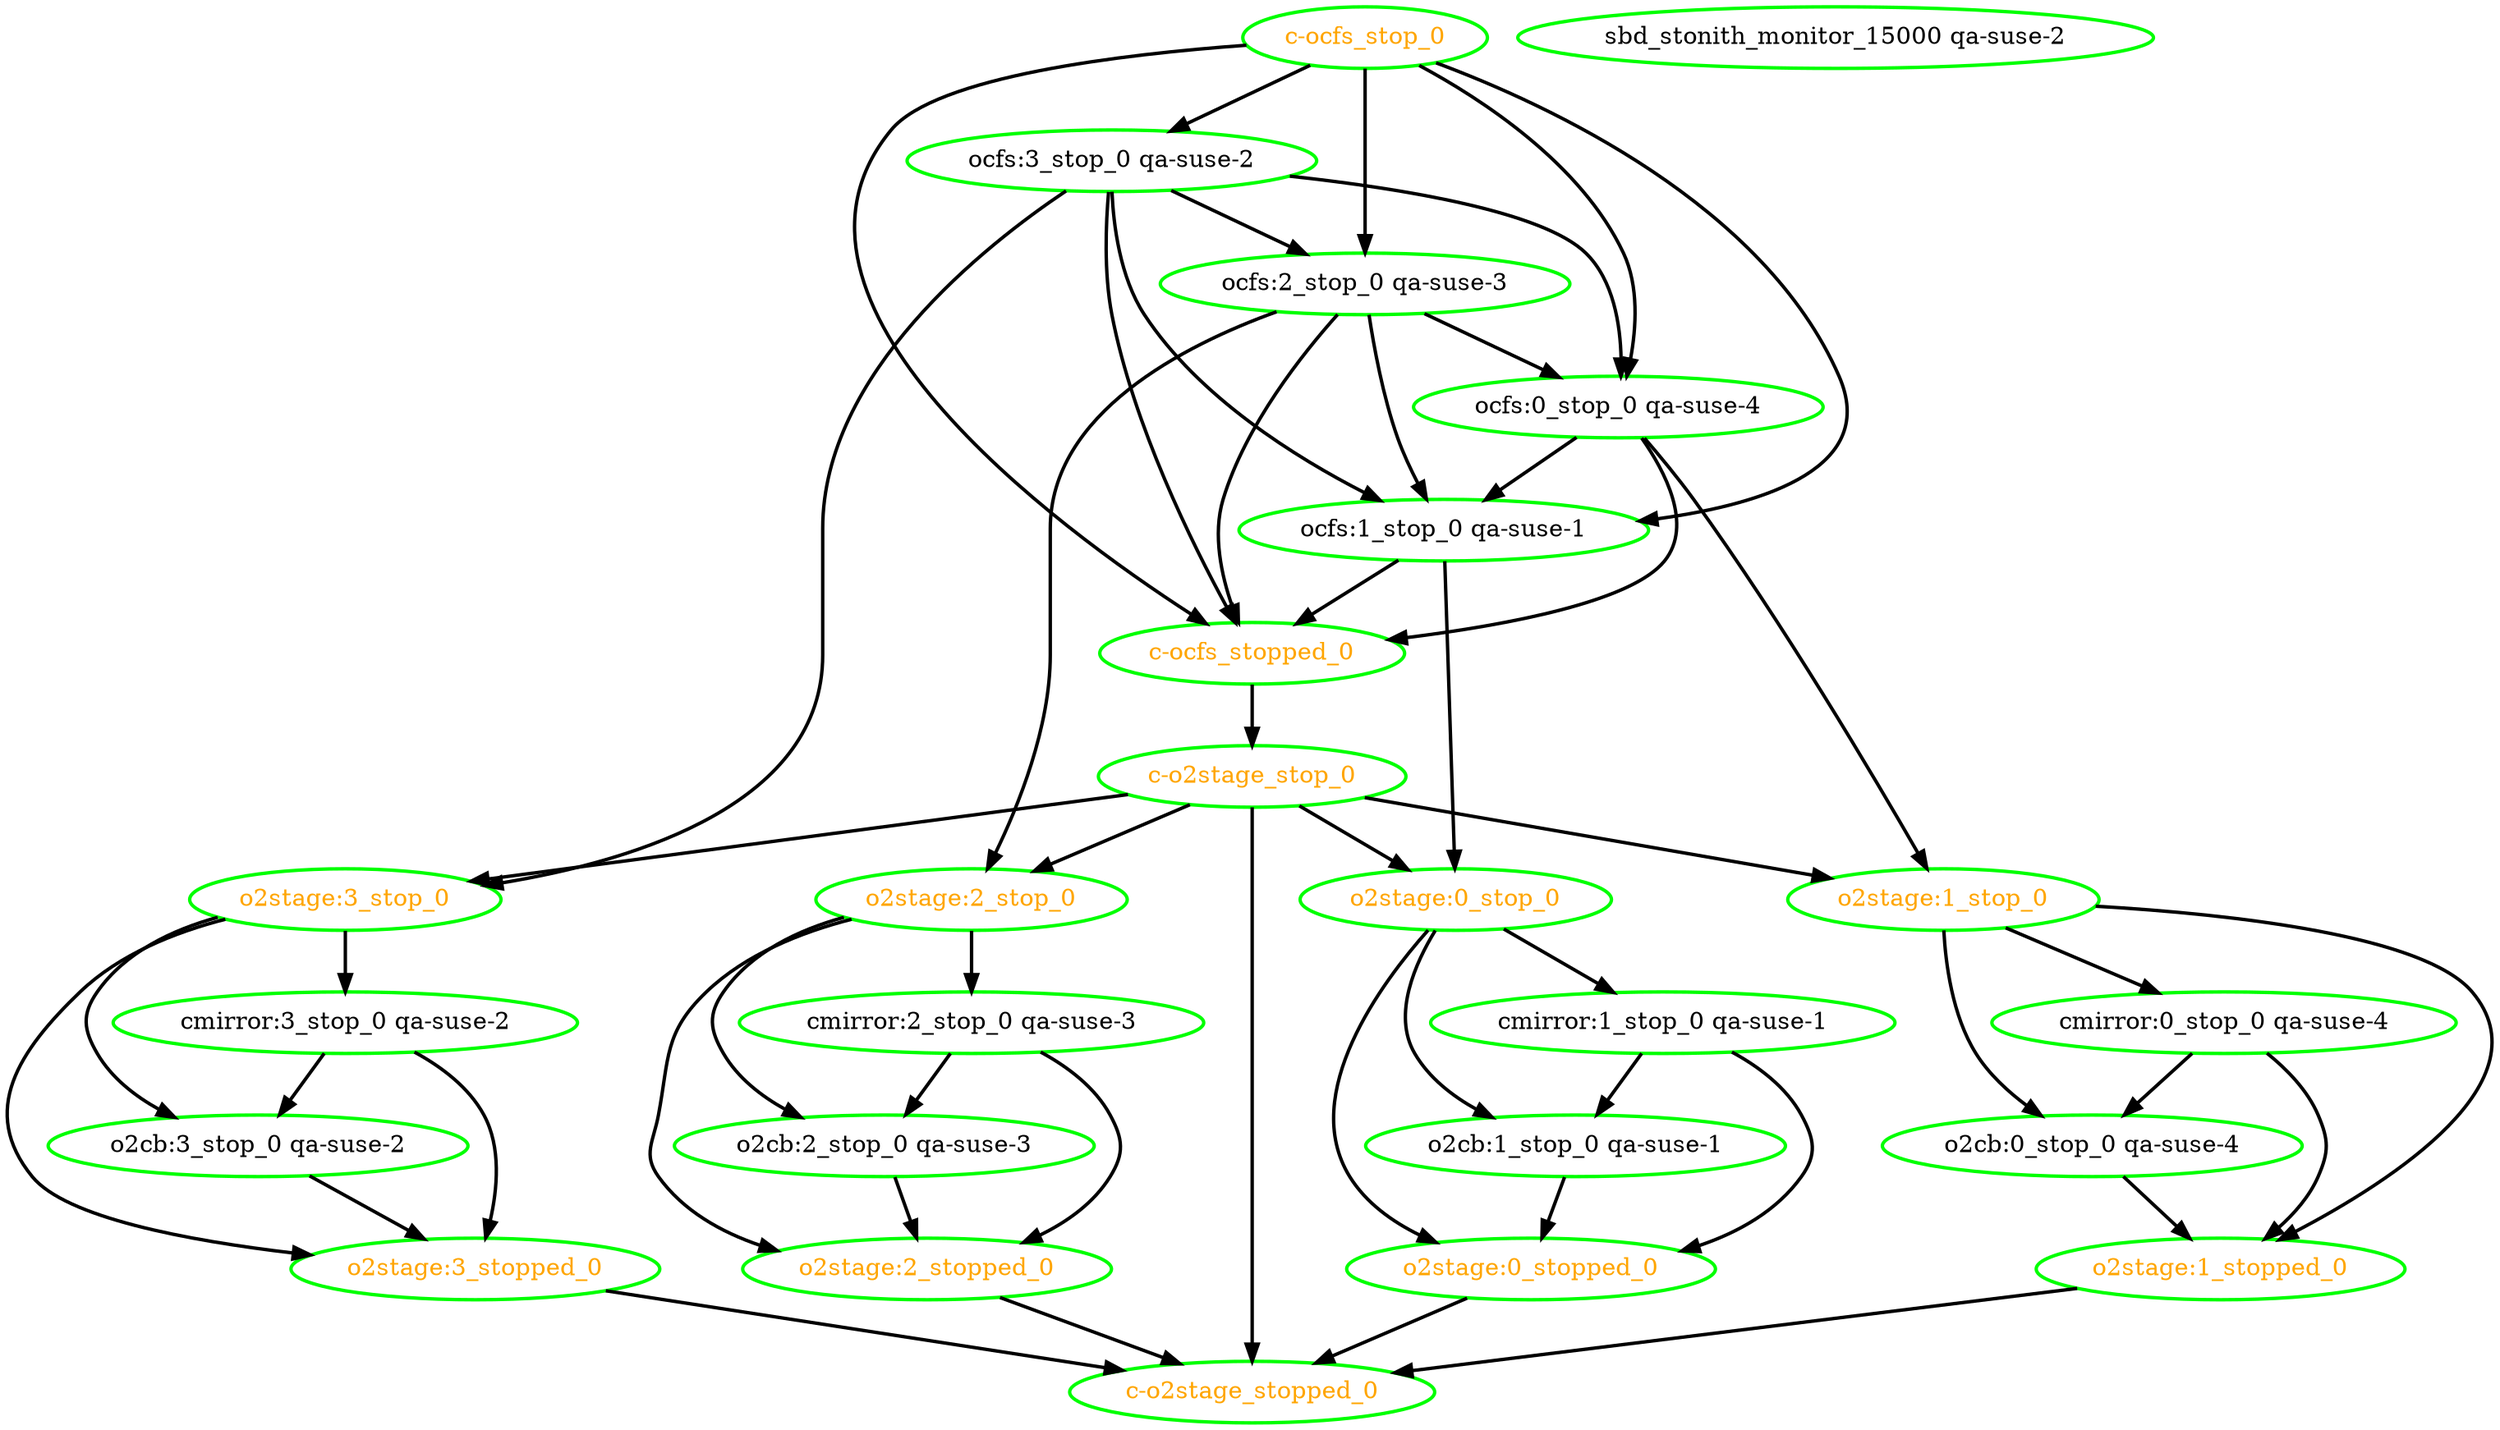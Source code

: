  digraph "g" {
"c-o2stage_stop_0" -> "c-o2stage_stopped_0" [ style = bold]
"c-o2stage_stop_0" -> "o2stage:0_stop_0" [ style = bold]
"c-o2stage_stop_0" -> "o2stage:1_stop_0" [ style = bold]
"c-o2stage_stop_0" -> "o2stage:2_stop_0" [ style = bold]
"c-o2stage_stop_0" -> "o2stage:3_stop_0" [ style = bold]
"c-o2stage_stop_0" [ style=bold color="green" fontcolor="orange"]
"c-o2stage_stopped_0" [ style=bold color="green" fontcolor="orange"]
"c-ocfs_stop_0" -> "c-ocfs_stopped_0" [ style = bold]
"c-ocfs_stop_0" -> "ocfs:0_stop_0 qa-suse-4" [ style = bold]
"c-ocfs_stop_0" -> "ocfs:1_stop_0 qa-suse-1" [ style = bold]
"c-ocfs_stop_0" -> "ocfs:2_stop_0 qa-suse-3" [ style = bold]
"c-ocfs_stop_0" -> "ocfs:3_stop_0 qa-suse-2" [ style = bold]
"c-ocfs_stop_0" [ style=bold color="green" fontcolor="orange"]
"c-ocfs_stopped_0" -> "c-o2stage_stop_0" [ style = bold]
"c-ocfs_stopped_0" [ style=bold color="green" fontcolor="orange"]
"cmirror:0_stop_0 qa-suse-4" -> "o2cb:0_stop_0 qa-suse-4" [ style = bold]
"cmirror:0_stop_0 qa-suse-4" -> "o2stage:1_stopped_0" [ style = bold]
"cmirror:0_stop_0 qa-suse-4" [ style=bold color="green" fontcolor="black"]
"cmirror:1_stop_0 qa-suse-1" -> "o2cb:1_stop_0 qa-suse-1" [ style = bold]
"cmirror:1_stop_0 qa-suse-1" -> "o2stage:0_stopped_0" [ style = bold]
"cmirror:1_stop_0 qa-suse-1" [ style=bold color="green" fontcolor="black"]
"cmirror:2_stop_0 qa-suse-3" -> "o2cb:2_stop_0 qa-suse-3" [ style = bold]
"cmirror:2_stop_0 qa-suse-3" -> "o2stage:2_stopped_0" [ style = bold]
"cmirror:2_stop_0 qa-suse-3" [ style=bold color="green" fontcolor="black"]
"cmirror:3_stop_0 qa-suse-2" -> "o2cb:3_stop_0 qa-suse-2" [ style = bold]
"cmirror:3_stop_0 qa-suse-2" -> "o2stage:3_stopped_0" [ style = bold]
"cmirror:3_stop_0 qa-suse-2" [ style=bold color="green" fontcolor="black"]
"o2cb:0_stop_0 qa-suse-4" -> "o2stage:1_stopped_0" [ style = bold]
"o2cb:0_stop_0 qa-suse-4" [ style=bold color="green" fontcolor="black"]
"o2cb:1_stop_0 qa-suse-1" -> "o2stage:0_stopped_0" [ style = bold]
"o2cb:1_stop_0 qa-suse-1" [ style=bold color="green" fontcolor="black"]
"o2cb:2_stop_0 qa-suse-3" -> "o2stage:2_stopped_0" [ style = bold]
"o2cb:2_stop_0 qa-suse-3" [ style=bold color="green" fontcolor="black"]
"o2cb:3_stop_0 qa-suse-2" -> "o2stage:3_stopped_0" [ style = bold]
"o2cb:3_stop_0 qa-suse-2" [ style=bold color="green" fontcolor="black"]
"o2stage:0_stop_0" -> "cmirror:1_stop_0 qa-suse-1" [ style = bold]
"o2stage:0_stop_0" -> "o2cb:1_stop_0 qa-suse-1" [ style = bold]
"o2stage:0_stop_0" -> "o2stage:0_stopped_0" [ style = bold]
"o2stage:0_stop_0" [ style=bold color="green" fontcolor="orange"]
"o2stage:0_stopped_0" -> "c-o2stage_stopped_0" [ style = bold]
"o2stage:0_stopped_0" [ style=bold color="green" fontcolor="orange"]
"o2stage:1_stop_0" -> "cmirror:0_stop_0 qa-suse-4" [ style = bold]
"o2stage:1_stop_0" -> "o2cb:0_stop_0 qa-suse-4" [ style = bold]
"o2stage:1_stop_0" -> "o2stage:1_stopped_0" [ style = bold]
"o2stage:1_stop_0" [ style=bold color="green" fontcolor="orange"]
"o2stage:1_stopped_0" -> "c-o2stage_stopped_0" [ style = bold]
"o2stage:1_stopped_0" [ style=bold color="green" fontcolor="orange"]
"o2stage:2_stop_0" -> "cmirror:2_stop_0 qa-suse-3" [ style = bold]
"o2stage:2_stop_0" -> "o2cb:2_stop_0 qa-suse-3" [ style = bold]
"o2stage:2_stop_0" -> "o2stage:2_stopped_0" [ style = bold]
"o2stage:2_stop_0" [ style=bold color="green" fontcolor="orange"]
"o2stage:2_stopped_0" -> "c-o2stage_stopped_0" [ style = bold]
"o2stage:2_stopped_0" [ style=bold color="green" fontcolor="orange"]
"o2stage:3_stop_0" -> "cmirror:3_stop_0 qa-suse-2" [ style = bold]
"o2stage:3_stop_0" -> "o2cb:3_stop_0 qa-suse-2" [ style = bold]
"o2stage:3_stop_0" -> "o2stage:3_stopped_0" [ style = bold]
"o2stage:3_stop_0" [ style=bold color="green" fontcolor="orange"]
"o2stage:3_stopped_0" -> "c-o2stage_stopped_0" [ style = bold]
"o2stage:3_stopped_0" [ style=bold color="green" fontcolor="orange"]
"ocfs:0_stop_0 qa-suse-4" -> "c-ocfs_stopped_0" [ style = bold]
"ocfs:0_stop_0 qa-suse-4" -> "o2stage:1_stop_0" [ style = bold]
"ocfs:0_stop_0 qa-suse-4" -> "ocfs:1_stop_0 qa-suse-1" [ style = bold]
"ocfs:0_stop_0 qa-suse-4" [ style=bold color="green" fontcolor="black"]
"ocfs:1_stop_0 qa-suse-1" -> "c-ocfs_stopped_0" [ style = bold]
"ocfs:1_stop_0 qa-suse-1" -> "o2stage:0_stop_0" [ style = bold]
"ocfs:1_stop_0 qa-suse-1" [ style=bold color="green" fontcolor="black"]
"ocfs:2_stop_0 qa-suse-3" -> "c-ocfs_stopped_0" [ style = bold]
"ocfs:2_stop_0 qa-suse-3" -> "o2stage:2_stop_0" [ style = bold]
"ocfs:2_stop_0 qa-suse-3" -> "ocfs:0_stop_0 qa-suse-4" [ style = bold]
"ocfs:2_stop_0 qa-suse-3" -> "ocfs:1_stop_0 qa-suse-1" [ style = bold]
"ocfs:2_stop_0 qa-suse-3" [ style=bold color="green" fontcolor="black"]
"ocfs:3_stop_0 qa-suse-2" -> "c-ocfs_stopped_0" [ style = bold]
"ocfs:3_stop_0 qa-suse-2" -> "o2stage:3_stop_0" [ style = bold]
"ocfs:3_stop_0 qa-suse-2" -> "ocfs:0_stop_0 qa-suse-4" [ style = bold]
"ocfs:3_stop_0 qa-suse-2" -> "ocfs:1_stop_0 qa-suse-1" [ style = bold]
"ocfs:3_stop_0 qa-suse-2" -> "ocfs:2_stop_0 qa-suse-3" [ style = bold]
"ocfs:3_stop_0 qa-suse-2" [ style=bold color="green" fontcolor="black"]
"sbd_stonith_monitor_15000 qa-suse-2" [ style=bold color="green" fontcolor="black"]
}
